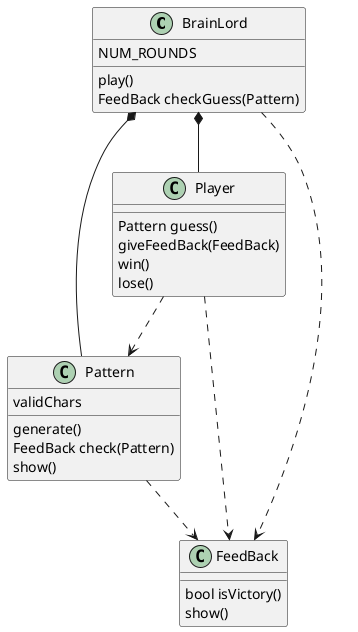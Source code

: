 @startuml

class BrainLord { 
	NUM_ROUNDS
	play()
	FeedBack checkGuess(Pattern) 
} 

class Player {
	Pattern guess() 
	giveFeedBack(FeedBack) 
	win() 
	lose() 
} 

class Pattern { 
	validChars
	generate() 
	FeedBack check(Pattern) 
	show() 
} 

class FeedBack { 
	bool isVictory() 
	show() 
} 



BrainLord *-- Player 
BrainLord *-- Pattern 
BrainLord ..> FeedBack 

Player ..> Pattern 
Player ..> FeedBack 

Pattern ..> FeedBack

@enduml